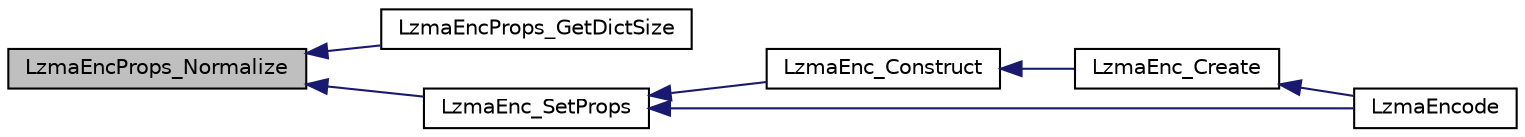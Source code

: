 digraph G
{
  edge [fontname="Helvetica",fontsize="10",labelfontname="Helvetica",labelfontsize="10"];
  node [fontname="Helvetica",fontsize="10",shape=record];
  rankdir="LR";
  Node1 [label="LzmaEncProps_Normalize",height=0.2,width=0.4,color="black", fillcolor="grey75", style="filled" fontcolor="black"];
  Node1 -> Node2 [dir="back",color="midnightblue",fontsize="10",style="solid",fontname="Helvetica"];
  Node2 [label="LzmaEncProps_GetDictSize",height=0.2,width=0.4,color="black", fillcolor="white", style="filled",URL="$_lzma_enc_8h.html#a07825840b48dc66de5b55dd05b93c1a2"];
  Node1 -> Node3 [dir="back",color="midnightblue",fontsize="10",style="solid",fontname="Helvetica"];
  Node3 [label="LzmaEnc_SetProps",height=0.2,width=0.4,color="black", fillcolor="white", style="filled",URL="$_lzma_enc_8h.html#a77b1a646fa5bce68b703922d745ceaec"];
  Node3 -> Node4 [dir="back",color="midnightblue",fontsize="10",style="solid",fontname="Helvetica"];
  Node4 [label="LzmaEnc_Construct",height=0.2,width=0.4,color="black", fillcolor="white", style="filled",URL="$_lzma_enc_8c.html#ae75399a1aab501f1fd7cd6bcc4c2f7ec"];
  Node4 -> Node5 [dir="back",color="midnightblue",fontsize="10",style="solid",fontname="Helvetica"];
  Node5 [label="LzmaEnc_Create",height=0.2,width=0.4,color="black", fillcolor="white", style="filled",URL="$_lzma_enc_8h.html#a1205a513b1d33c24a6cc5788c4ca8990"];
  Node5 -> Node6 [dir="back",color="midnightblue",fontsize="10",style="solid",fontname="Helvetica"];
  Node6 [label="LzmaEncode",height=0.2,width=0.4,color="black", fillcolor="white", style="filled",URL="$_lzma_enc_8h.html#a5b557f56f2aba7069f192c2d51c187cc"];
  Node3 -> Node6 [dir="back",color="midnightblue",fontsize="10",style="solid",fontname="Helvetica"];
}
